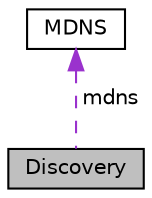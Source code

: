 digraph "Discovery"
{
  edge [fontname="Helvetica",fontsize="10",labelfontname="Helvetica",labelfontsize="10"];
  node [fontname="Helvetica",fontsize="10",shape=record];
  Node1 [label="Discovery",height=0.2,width=0.4,color="black", fillcolor="grey75", style="filled", fontcolor="black"];
  Node2 -> Node1 [dir="back",color="darkorchid3",fontsize="10",style="dashed",label=" mdns" ,fontname="Helvetica"];
  Node2 [label="MDNS",height=0.2,width=0.4,color="black", fillcolor="white", style="filled",URL="$struct_m_d_n_s.html"];
}
